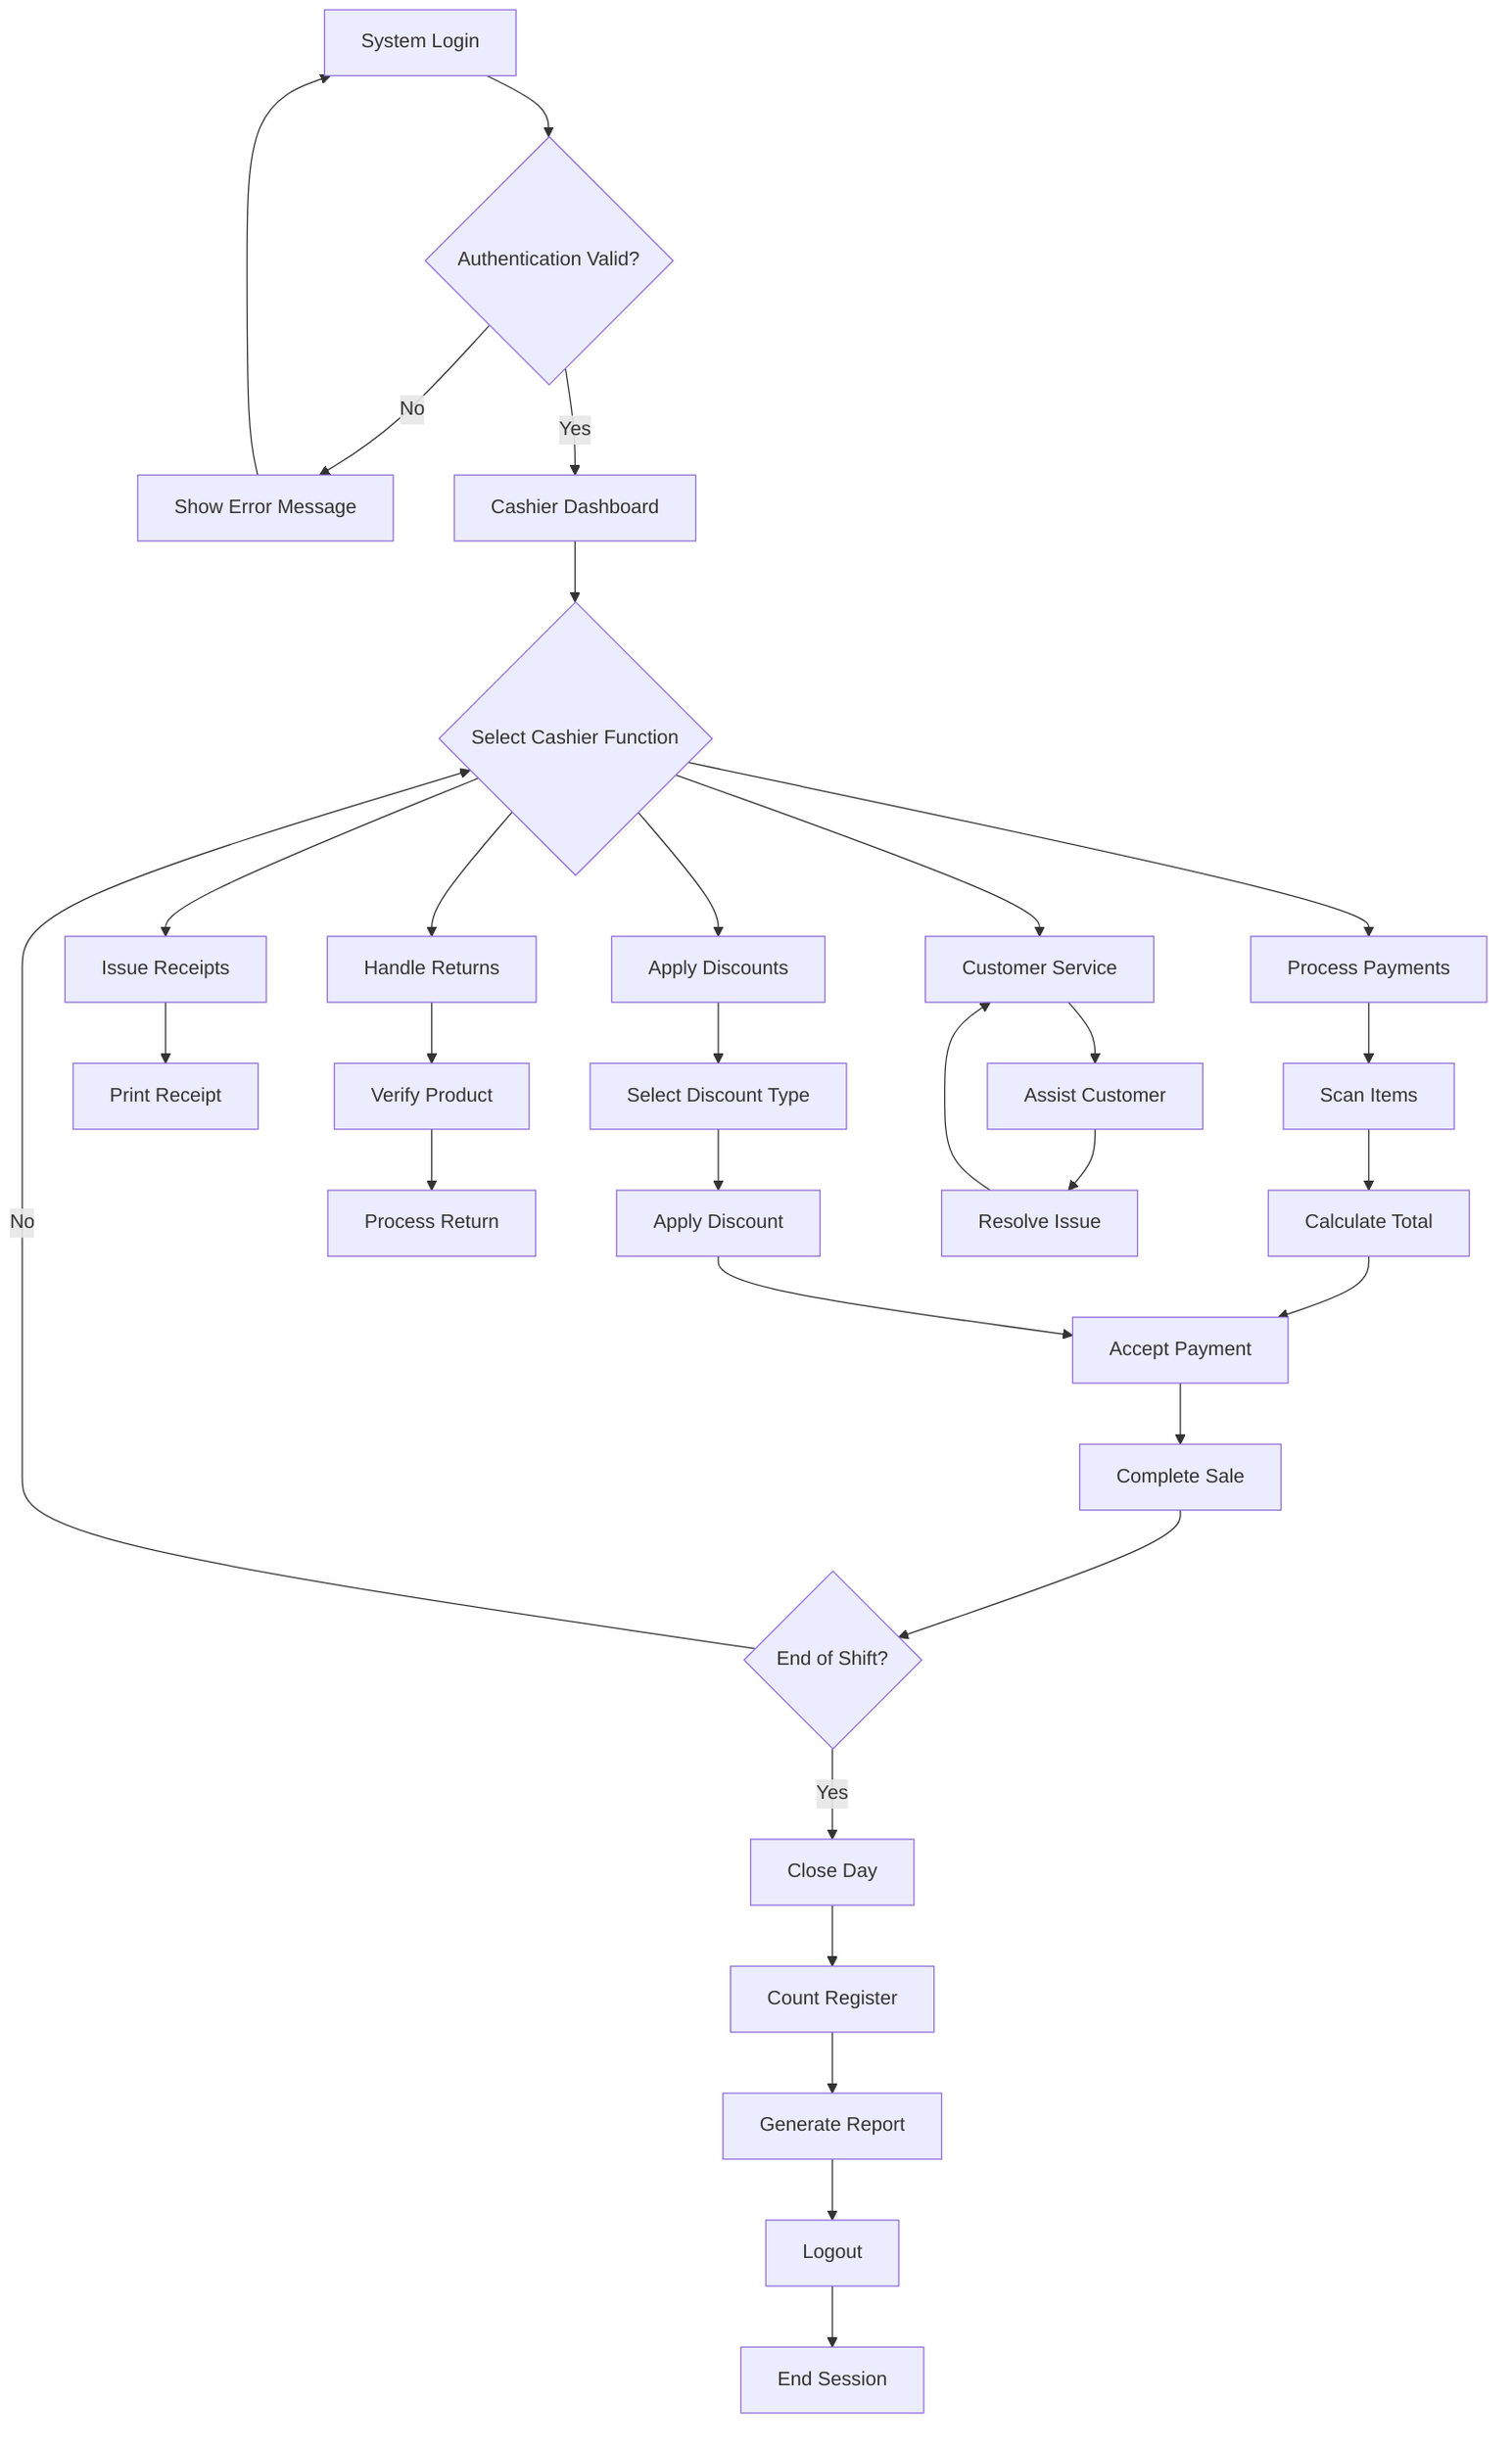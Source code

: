 flowchart TD
    A[System Login] --> B{Authentication Valid?}
    B -->|No| C[Show Error Message]
    C --> A
    B -->|Yes| D[Cashier Dashboard]
    D --> E{Select Cashier Function}
    E --> F[Process Payments]
    E --> G[Issue Receipts]
    E --> H[Handle Returns]
    E --> I[Apply Discounts]
    E --> J[Customer Service]
    
    F --> K[Scan Items]
    K --> L[Calculate Total]
    L --> M[Accept Payment]
    M --> N[Complete Sale]
    
    G --> O[Print Receipt]
    H --> P[Verify Product]
    P --> Q[Process Return]
    
    I --> R[Select Discount Type]
    R --> S[Apply Discount]
    S --> M
    
    J --> T[Assist Customer]
    T --> U[Resolve Issue]
    U --> J
    
    N --> V{End of Shift?}
    V -->|No| E
    V -->|Yes| W[Close Day]
    W --> X[Count Register]
    X --> Y[Generate Report]
    Y --> Z[Logout]
    Z --> AA[End Session]